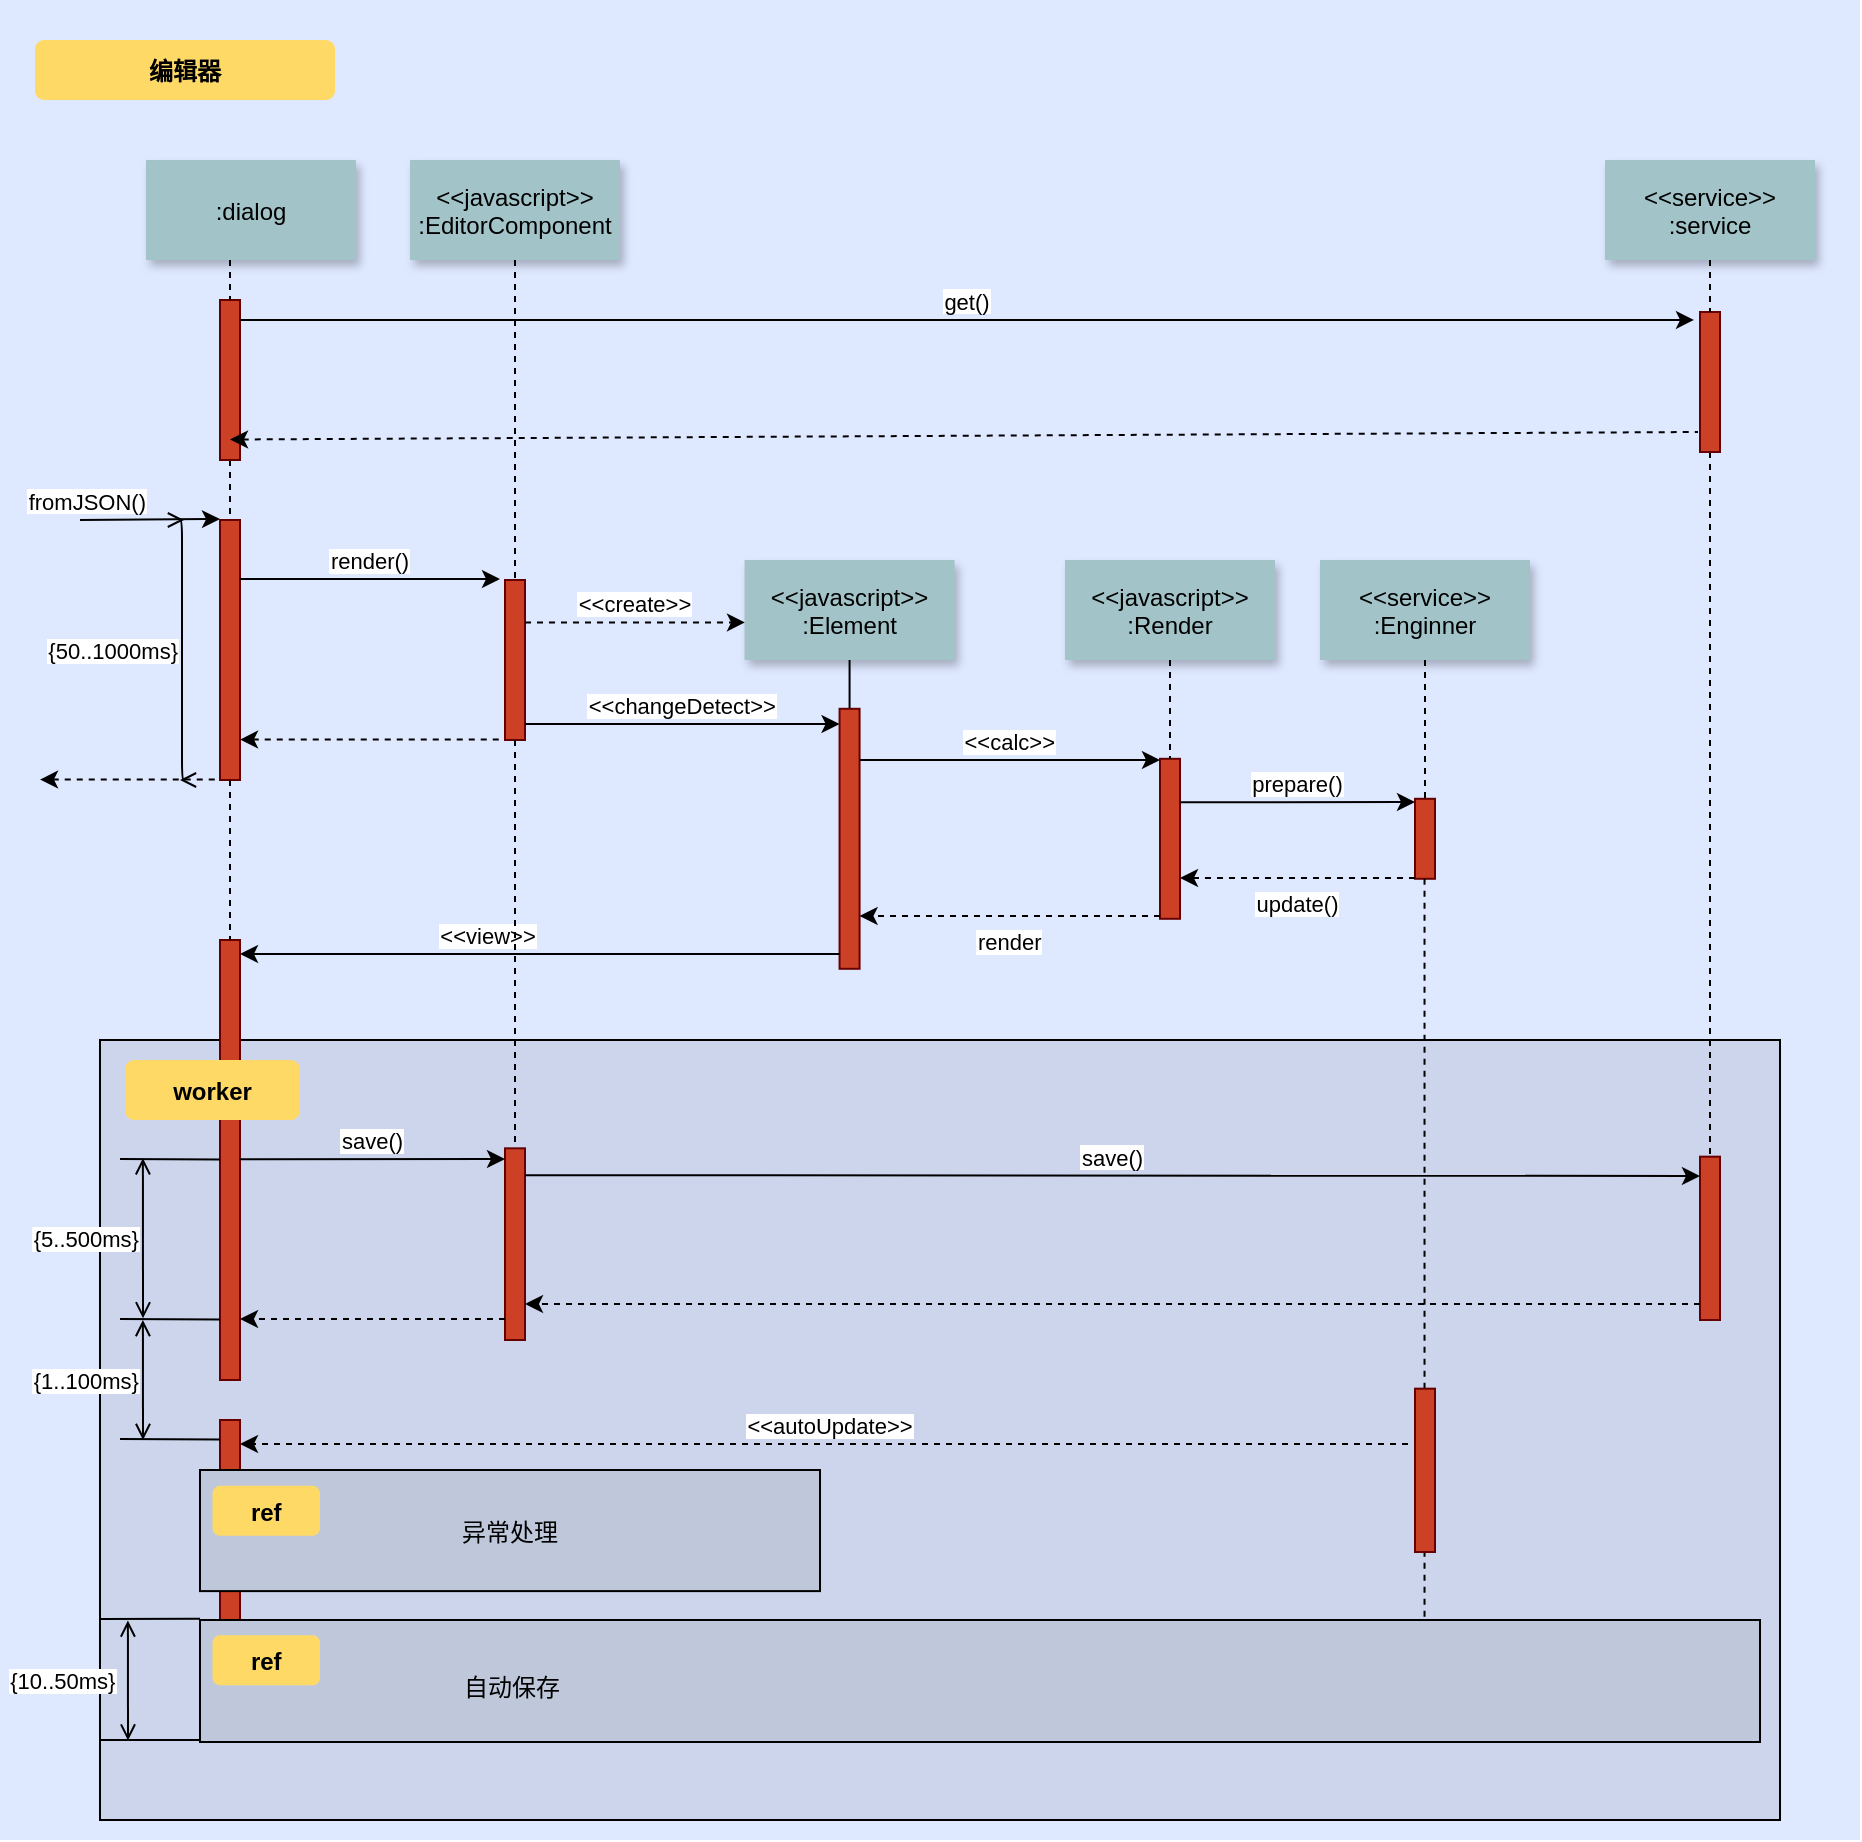 <mxfile version="12.2.2" type="github" pages="1">
  <diagram name="Page-1" id="9361dd3d-8414-5efd-6122-117bd74ce7a7">
    <mxGraphModel dx="1408" dy="1136" grid="1" gridSize="10" guides="1" tooltips="1" connect="1" arrows="1" fold="1" page="0" pageScale="1.5" pageWidth="826" pageHeight="1169" background="#ffffff" math="0" shadow="0">
      <root>
        <mxCell id="0"/>
        <mxCell id="1" parent="0"/>
        <mxCell id="69" value="" style="fillColor=#DEE8FF;strokeColor=none" parent="1" vertex="1">
          <mxGeometry x="90" y="-110" width="930" height="920" as="geometry"/>
        </mxCell>
        <mxCell id="20" value="" style="fillColor=#CCD5EB" parent="1" vertex="1">
          <mxGeometry x="140" y="410" width="840" height="390" as="geometry"/>
        </mxCell>
        <mxCell id="2" value="" style="fillColor=#CC4125;strokeColor=#660000" parent="1" vertex="1">
          <mxGeometry x="200" y="150" width="10" height="130" as="geometry"/>
        </mxCell>
        <mxCell id="3" value="fromJSON()" style="edgeStyle=none;verticalLabelPosition=top;verticalAlign=bottom;labelPosition=left;align=right" parent="1" edge="1">
          <mxGeometry x="110" y="49.5" width="100" height="100" as="geometry">
            <mxPoint x="130" y="150" as="sourcePoint"/>
            <mxPoint x="200" y="149.5" as="targetPoint"/>
          </mxGeometry>
        </mxCell>
        <mxCell id="4" value=":dialog" style="shadow=1;fillColor=#A2C4C9;strokeColor=none" parent="1" vertex="1">
          <mxGeometry x="163" y="-30" width="105" height="50" as="geometry"/>
        </mxCell>
        <mxCell id="6" value="" style="fillColor=#CC4125;strokeColor=#660000" parent="1" vertex="1">
          <mxGeometry x="342.5" y="180" width="10" height="80" as="geometry"/>
        </mxCell>
        <mxCell id="7" value="&lt;&lt;javascript&gt;&gt;&#xa;:EditorComponent" style="shadow=1;fillColor=#A2C4C9;strokeColor=none" parent="1" vertex="1">
          <mxGeometry x="295" y="-30" width="105" height="50" as="geometry"/>
        </mxCell>
        <mxCell id="8" value="" style="edgeStyle=none;endArrow=none;dashed=1" parent="1" source="7" target="6" edge="1">
          <mxGeometry x="272.335" y="165" width="100" height="100" as="geometry">
            <mxPoint x="347.259" y="110" as="sourcePoint"/>
            <mxPoint x="347.576" y="165" as="targetPoint"/>
          </mxGeometry>
        </mxCell>
        <mxCell id="9" value="render()" style="edgeStyle=none;verticalLabelPosition=top;verticalAlign=bottom" parent="1" edge="1">
          <mxGeometry x="220" y="92" width="100" height="100" as="geometry">
            <mxPoint x="210" y="179.5" as="sourcePoint"/>
            <mxPoint x="340" y="179.5" as="targetPoint"/>
          </mxGeometry>
        </mxCell>
        <mxCell id="11" value="" style="edgeStyle=none;verticalLabelPosition=top;verticalAlign=bottom;endArrow=none;startArrow=classic;dashed=1" parent="1" edge="1">
          <mxGeometry x="220" y="172.259" width="100" height="100" as="geometry">
            <mxPoint x="210" y="259.759" as="sourcePoint"/>
            <mxPoint x="340" y="259.759" as="targetPoint"/>
          </mxGeometry>
        </mxCell>
        <mxCell id="12" value="" style="edgeStyle=none;verticalLabelPosition=top;verticalAlign=bottom;labelPosition=left;align=right;endArrow=none;startArrow=classic;dashed=1" parent="1" edge="1">
          <mxGeometry x="110" y="179.759" width="100" height="100" as="geometry">
            <mxPoint x="110" y="279.759" as="sourcePoint"/>
            <mxPoint x="200" y="279.759" as="targetPoint"/>
          </mxGeometry>
        </mxCell>
        <mxCell id="13" value="&lt;&lt;create&gt;&gt;" style="edgeStyle=none;verticalLabelPosition=top;verticalAlign=bottom;dashed=1" parent="1" edge="1">
          <mxGeometry x="385.455" y="113.916" width="100" height="100" as="geometry">
            <mxPoint x="352.5" y="201.206" as="sourcePoint"/>
            <mxPoint x="462.5" y="201.206" as="targetPoint"/>
          </mxGeometry>
        </mxCell>
        <mxCell id="15" value="&lt;&lt;javascript&gt;&gt;&#xa;:Element" style="shadow=1;fillColor=#A2C4C9;strokeColor=none" parent="1" vertex="1">
          <mxGeometry x="462.284" y="170.0" width="105" height="50" as="geometry"/>
        </mxCell>
        <mxCell id="16" value="" style="edgeStyle=none;endArrow=none" parent="1" source="15" target="17" edge="1">
          <mxGeometry x="437.043" y="270" width="100" height="100" as="geometry">
            <mxPoint x="514.543" y="220.0" as="sourcePoint"/>
            <mxPoint x="514.543" y="240.0" as="targetPoint"/>
          </mxGeometry>
        </mxCell>
        <mxCell id="17" value="" style="fillColor=#CC4125;strokeColor=#660000" parent="1" vertex="1">
          <mxGeometry x="509.784" y="244.394" width="10" height="130" as="geometry"/>
        </mxCell>
        <mxCell id="19" value="&lt;&lt;changeDetect&gt;&gt;" style="edgeStyle=elbowEdgeStyle;elbow=vertical;verticalLabelPosition=top;verticalAlign=bottom" parent="1" source="6" target="17" edge="1">
          <mxGeometry x="350" y="290" width="100" height="100" as="geometry">
            <mxPoint x="350" y="390" as="sourcePoint"/>
            <mxPoint x="450" y="290" as="targetPoint"/>
          </mxGeometry>
        </mxCell>
        <mxCell id="21" value="" style="fillColor=#CC4125;strokeColor=#660000" parent="1" vertex="1">
          <mxGeometry x="670" y="269.394" width="10" height="80" as="geometry"/>
        </mxCell>
        <mxCell id="22" value="&lt;&lt;javascript&gt;&gt;&#xa;:Render" style="shadow=1;fillColor=#A2C4C9;strokeColor=none" parent="1" vertex="1">
          <mxGeometry x="622.5" y="170" width="105" height="50" as="geometry"/>
        </mxCell>
        <mxCell id="23" value="" style="edgeStyle=none;endArrow=none;dashed=1" parent="1" source="22" target="21" edge="1">
          <mxGeometry x="614.488" y="175.0" width="100" height="100" as="geometry">
            <mxPoint x="674.653" y="110" as="sourcePoint"/>
            <mxPoint x="674.653" y="260" as="targetPoint"/>
          </mxGeometry>
        </mxCell>
        <mxCell id="24" value="&lt;&lt;service&gt;&gt;&#xa;:Enginner" style="shadow=1;fillColor=#A2C4C9;strokeColor=none" parent="1" vertex="1">
          <mxGeometry x="750" y="170" width="105" height="50" as="geometry"/>
        </mxCell>
        <mxCell id="25" value="" style="edgeStyle=none;endArrow=none;dashed=1" parent="1" source="24" target="26" edge="1">
          <mxGeometry x="727.335" y="165" width="100" height="100" as="geometry">
            <mxPoint x="802.259" y="110" as="sourcePoint"/>
            <mxPoint x="802.576" y="165" as="targetPoint"/>
          </mxGeometry>
        </mxCell>
        <mxCell id="26" value="" style="fillColor=#CC4125;strokeColor=#660000" parent="1" vertex="1">
          <mxGeometry x="797.5" y="289.394" width="10" height="40" as="geometry"/>
        </mxCell>
        <mxCell id="27" value="&lt;&lt;calc&gt;&gt;" style="edgeStyle=elbowEdgeStyle;elbow=vertical;verticalLabelPosition=top;verticalAlign=bottom" parent="1" source="17" target="21" edge="1">
          <mxGeometry x="540" y="270" width="100" height="100" as="geometry">
            <mxPoint x="540" y="370" as="sourcePoint"/>
            <mxPoint x="640" y="270" as="targetPoint"/>
            <Array as="points">
              <mxPoint x="590" y="270"/>
            </Array>
          </mxGeometry>
        </mxCell>
        <mxCell id="28" value="render" style="edgeStyle=elbowEdgeStyle;elbow=vertical;dashed=1;verticalLabelPosition=bottom;verticalAlign=top" parent="1" source="21" target="17" edge="1">
          <mxGeometry x="550" y="280" width="100" height="100" as="geometry">
            <mxPoint x="529.784" y="280" as="sourcePoint"/>
            <mxPoint x="680" y="280" as="targetPoint"/>
            <Array as="points">
              <mxPoint x="593" y="348"/>
            </Array>
          </mxGeometry>
        </mxCell>
        <mxCell id="30" value="&lt;&lt;service&gt;&gt;&#xa;:service" style="shadow=1;fillColor=#A2C4C9;strokeColor=none" parent="1" vertex="1">
          <mxGeometry x="892.5" y="-30" width="105" height="50" as="geometry"/>
        </mxCell>
        <mxCell id="33" value="" style="edgeStyle=elbowEdgeStyle;elbow=horizontal;endArrow=none;dashed=1" parent="1" source="zT7gMQd_jZNj8FoEEtGF-90" target="2" edge="1">
          <mxGeometry x="230.0" y="310" width="100" height="100" as="geometry">
            <mxPoint x="230.0" y="410" as="sourcePoint"/>
            <mxPoint x="330" y="310" as="targetPoint"/>
          </mxGeometry>
        </mxCell>
        <mxCell id="34" value="prepare()" style="edgeStyle=elbowEdgeStyle;elbow=vertical;verticalLabelPosition=top;verticalAlign=bottom" parent="1" edge="1">
          <mxGeometry x="550" y="261.736" width="100" height="100" as="geometry">
            <mxPoint x="680" y="291.13" as="sourcePoint"/>
            <mxPoint x="797.5" y="291.13" as="targetPoint"/>
            <Array as="points"/>
          </mxGeometry>
        </mxCell>
        <mxCell id="35" value="update()" style="edgeStyle=elbowEdgeStyle;elbow=vertical;dashed=1;verticalLabelPosition=bottom;verticalAlign=top" parent="1" edge="1">
          <mxGeometry x="560" y="309.653" width="100" height="100" as="geometry">
            <mxPoint x="797.5" y="329.047" as="sourcePoint"/>
            <mxPoint x="680" y="329.047" as="targetPoint"/>
            <Array as="points"/>
          </mxGeometry>
        </mxCell>
        <mxCell id="42" value="" style="fillColor=#CC4125;strokeColor=#660000" parent="1" vertex="1">
          <mxGeometry x="200" y="360" width="10" height="220" as="geometry"/>
        </mxCell>
        <mxCell id="43" value="             &lt;&lt;view&gt;&gt;                                " style="edgeStyle=elbowEdgeStyle;elbow=vertical;dashed=0;verticalLabelPosition=top;verticalAlign=bottom;align=right" parent="1" source="17" target="42" edge="1">
          <mxGeometry x="190" y="329.759" width="100" height="100" as="geometry">
            <mxPoint x="500" y="310" as="sourcePoint"/>
            <mxPoint x="220" y="370" as="targetPoint"/>
            <Array as="points"/>
          </mxGeometry>
        </mxCell>
        <mxCell id="44" value="" style="edgeStyle=none;dashed=1;endArrow=none" parent="1" source="2" target="42" edge="1">
          <mxGeometry x="50" y="300" width="100" height="100" as="geometry">
            <mxPoint x="50" y="400" as="sourcePoint"/>
            <mxPoint x="150" y="300" as="targetPoint"/>
          </mxGeometry>
        </mxCell>
        <mxCell id="47" value="{50..1000ms}" style="edgeStyle=elbowEdgeStyle;elbow=horizontal;startArrow=open;endArrow=open;labelPosition=left;align=right" parent="1" edge="1">
          <mxGeometry x="62.206" y="165" width="100" height="100" as="geometry">
            <mxPoint x="182" y="150" as="sourcePoint"/>
            <mxPoint x="180" y="280" as="targetPoint"/>
          </mxGeometry>
        </mxCell>
        <mxCell id="48" value="" style="fillColor=#CC4125;strokeColor=#660000" parent="1" vertex="1">
          <mxGeometry x="342.5" y="464.167" width="10" height="95.833" as="geometry"/>
        </mxCell>
        <mxCell id="49" value="" style="fillColor=#CC4125;strokeColor=#660000" parent="1" vertex="1">
          <mxGeometry x="940" y="468.333" width="10" height="81.667" as="geometry"/>
        </mxCell>
        <mxCell id="50" value="" style="edgeStyle=none;endArrow=none;dashed=1" parent="1" source="zT7gMQd_jZNj8FoEEtGF-92" target="49" edge="1">
          <mxGeometry x="896.571" y="205" width="100" height="100" as="geometry">
            <mxPoint x="971.736" y="150" as="sourcePoint"/>
            <mxPoint x="971.736" y="329.394" as="targetPoint"/>
          </mxGeometry>
        </mxCell>
        <mxCell id="51" value="save()" style="edgeStyle=elbowEdgeStyle;elbow=vertical;verticalLabelPosition=top;verticalAlign=bottom" parent="1" edge="1">
          <mxGeometry x="212.5" y="469.583" width="100" height="100" as="geometry">
            <mxPoint x="210" y="469.583" as="sourcePoint"/>
            <mxPoint x="342.5" y="469.583" as="targetPoint"/>
            <Array as="points"/>
          </mxGeometry>
        </mxCell>
        <mxCell id="52" value="" style="edgeStyle=none;endArrow=none;dashed=1" parent="1" source="6" target="48" edge="1">
          <mxGeometry x="376.571" y="339.697" width="100" height="100" as="geometry">
            <mxPoint x="451.736" y="284.697" as="sourcePoint"/>
            <mxPoint x="451.736" y="464.091" as="targetPoint"/>
          </mxGeometry>
        </mxCell>
        <mxCell id="66" value="" style="fillColor=#CC4125;strokeColor=#660000" parent="1" vertex="1">
          <mxGeometry x="200" y="600" width="10" height="130" as="geometry"/>
        </mxCell>
        <mxCell id="67" value="" style="edgeStyle=elbowEdgeStyle;elbow=vertical;dashed=1;verticalLabelPosition=bottom;verticalAlign=top" parent="1" edge="1">
          <mxGeometry x="507.5" y="664.342" width="100" height="100" as="geometry">
            <mxPoint x="342.5" y="549.5" as="sourcePoint"/>
            <mxPoint x="210" y="549.5" as="targetPoint"/>
            <Array as="points"/>
          </mxGeometry>
        </mxCell>
        <mxCell id="68" value="&lt;&lt;autoUpdate&gt;&gt;" style="edgeStyle=elbowEdgeStyle;elbow=vertical;dashed=1;verticalLabelPosition=bottom;verticalAlign=bottom;" parent="1" target="66" edge="1">
          <mxGeometry x="540" y="559.078" width="100" height="100" as="geometry">
            <mxPoint x="800" y="612" as="sourcePoint"/>
            <mxPoint x="362.5" y="551.736" as="targetPoint"/>
            <Array as="points"/>
          </mxGeometry>
        </mxCell>
        <mxCell id="71" value="编辑器" style="rounded=1;fontStyle=1;fillColor=#FFD966;strokeColor=none" parent="1" vertex="1">
          <mxGeometry x="107.5" y="-90" width="150" height="30" as="geometry"/>
        </mxCell>
        <mxCell id="72" value="worker" style="rounded=1;fontStyle=1;fillColor=#FFD966;strokeColor=none" parent="1" vertex="1">
          <mxGeometry x="152.5" y="420" width="87.5" height="30" as="geometry"/>
        </mxCell>
        <mxCell id="74" value="异常处理" style="fillColor=#BFC8DB" parent="1" vertex="1">
          <mxGeometry x="190" y="625" width="310" height="60.556" as="geometry"/>
        </mxCell>
        <mxCell id="75" value="ref" style="rounded=1;fontStyle=1;fillColor=#FFD966;strokeColor=none" parent="1" vertex="1">
          <mxGeometry x="196.25" y="632.894" width="53.75" height="25" as="geometry"/>
        </mxCell>
        <mxCell id="76" value="" style="align=left;fillColor=#BFC8DB" parent="1" vertex="1">
          <mxGeometry x="190" y="700" width="780" height="61" as="geometry"/>
        </mxCell>
        <mxCell id="77" value="ref" style="rounded=1;fontStyle=1;fillColor=#FFD966;strokeColor=none" parent="1" vertex="1">
          <mxGeometry x="196.25" y="707.616" width="53.75" height="25" as="geometry"/>
        </mxCell>
        <mxCell id="78" value="自动保存" style="text;align=left" parent="1" vertex="1">
          <mxGeometry x="320" y="720" width="300" height="26" as="geometry"/>
        </mxCell>
        <mxCell id="82" value="" style="edgeStyle=elbowEdgeStyle;elbow=vertical;endArrow=none" parent="1" edge="1">
          <mxGeometry x="60.0" y="419.711" width="100" height="100" as="geometry">
            <mxPoint x="200" y="469.711" as="sourcePoint"/>
            <mxPoint x="150.0" y="469.711" as="targetPoint"/>
          </mxGeometry>
        </mxCell>
        <mxCell id="83" value="" style="edgeStyle=elbowEdgeStyle;elbow=vertical;endArrow=none" parent="1" edge="1">
          <mxGeometry x="60" y="499.711" width="100" height="100" as="geometry">
            <mxPoint x="200.0" y="549.711" as="sourcePoint"/>
            <mxPoint x="150" y="549.711" as="targetPoint"/>
          </mxGeometry>
        </mxCell>
        <mxCell id="84" value="" style="edgeStyle=elbowEdgeStyle;elbow=vertical;endArrow=none" parent="1" edge="1">
          <mxGeometry x="60.0" y="559.711" width="100" height="100" as="geometry">
            <mxPoint x="200" y="609.711" as="sourcePoint"/>
            <mxPoint x="150.0" y="609.711" as="targetPoint"/>
          </mxGeometry>
        </mxCell>
        <mxCell id="85" value="" style="edgeStyle=elbowEdgeStyle;elbow=vertical;endArrow=none" parent="1" edge="1">
          <mxGeometry x="50.0" y="649.433" width="100" height="100" as="geometry">
            <mxPoint x="190.0" y="699.433" as="sourcePoint"/>
            <mxPoint x="140" y="699.433" as="targetPoint"/>
          </mxGeometry>
        </mxCell>
        <mxCell id="86" value="" style="edgeStyle=elbowEdgeStyle;elbow=vertical;endArrow=none" parent="1" edge="1">
          <mxGeometry x="50.0" y="709.988" width="100" height="100" as="geometry">
            <mxPoint x="190.0" y="759.988" as="sourcePoint"/>
            <mxPoint x="140.0" y="759.988" as="targetPoint"/>
          </mxGeometry>
        </mxCell>
        <mxCell id="87" value="{5..500ms}" style="edgeStyle=elbowEdgeStyle;elbow=horizontal;startArrow=open;endArrow=open;labelPosition=left;align=right" parent="1" edge="1">
          <mxGeometry x="41.447" y="479.167" width="100" height="100" as="geometry">
            <mxPoint x="161.447" y="469.167" as="sourcePoint"/>
            <mxPoint x="161.447" y="549.167" as="targetPoint"/>
          </mxGeometry>
        </mxCell>
        <mxCell id="88" value="{1..100ms}" style="edgeStyle=elbowEdgeStyle;elbow=horizontal;startArrow=open;endArrow=open;labelPosition=left;align=right" parent="1" edge="1">
          <mxGeometry x="42.894" y="560" width="100" height="100" as="geometry">
            <mxPoint x="161.447" y="550" as="sourcePoint"/>
            <mxPoint x="161.447" y="610" as="targetPoint"/>
          </mxGeometry>
        </mxCell>
        <mxCell id="89" value="{10..50ms}" style="edgeStyle=elbowEdgeStyle;elbow=horizontal;startArrow=open;endArrow=open;labelPosition=left;align=right" parent="1" edge="1">
          <mxGeometry width="100" height="100" as="geometry">
            <mxPoint x="153.947" y="700.278" as="sourcePoint"/>
            <mxPoint x="153.947" y="760.278" as="targetPoint"/>
            <mxPoint x="-4.236" y="-0.278" as="offset"/>
          </mxGeometry>
        </mxCell>
        <mxCell id="zT7gMQd_jZNj8FoEEtGF-90" value="" style="fillColor=#CC4125;strokeColor=#660000" vertex="1" parent="1">
          <mxGeometry x="200" y="40" width="10" height="80" as="geometry"/>
        </mxCell>
        <mxCell id="zT7gMQd_jZNj8FoEEtGF-91" value="" style="edgeStyle=elbowEdgeStyle;elbow=horizontal;endArrow=none;dashed=1" edge="1" parent="1" source="4" target="zT7gMQd_jZNj8FoEEtGF-90">
          <mxGeometry x="230.0" y="310" width="100" height="100" as="geometry">
            <mxPoint x="205" y="20" as="sourcePoint"/>
            <mxPoint x="205" y="150" as="targetPoint"/>
          </mxGeometry>
        </mxCell>
        <mxCell id="zT7gMQd_jZNj8FoEEtGF-92" value="" style="fillColor=#CC4125;strokeColor=#660000" vertex="1" parent="1">
          <mxGeometry x="940" y="46" width="10" height="70" as="geometry"/>
        </mxCell>
        <mxCell id="zT7gMQd_jZNj8FoEEtGF-93" value="" style="edgeStyle=none;endArrow=none;dashed=1" edge="1" parent="1" source="30" target="zT7gMQd_jZNj8FoEEtGF-92">
          <mxGeometry x="896.571" y="205" width="100" height="100" as="geometry">
            <mxPoint x="945" y="10" as="sourcePoint"/>
            <mxPoint x="945" y="468.333" as="targetPoint"/>
          </mxGeometry>
        </mxCell>
        <mxCell id="zT7gMQd_jZNj8FoEEtGF-94" value="get()" style="edgeStyle=none;verticalLabelPosition=top;verticalAlign=bottom;entryX=-0.3;entryY=0.057;entryDx=0;entryDy=0;entryPerimeter=0;" edge="1" parent="1" target="zT7gMQd_jZNj8FoEEtGF-92">
          <mxGeometry x="220" y="-37.5" width="100" height="100" as="geometry">
            <mxPoint x="210" y="50" as="sourcePoint"/>
            <mxPoint x="340" y="50" as="targetPoint"/>
          </mxGeometry>
        </mxCell>
        <mxCell id="zT7gMQd_jZNj8FoEEtGF-96" value="" style="edgeStyle=none;verticalLabelPosition=top;verticalAlign=bottom;endArrow=none;startArrow=classic;dashed=1;" edge="1" parent="1">
          <mxGeometry x="215" y="22.259" width="100" height="100" as="geometry">
            <mxPoint x="205" y="109.759" as="sourcePoint"/>
            <mxPoint x="939" y="106" as="targetPoint"/>
          </mxGeometry>
        </mxCell>
        <mxCell id="38" value="" style="edgeStyle=elbowEdgeStyle;elbow=horizontal;endArrow=none;dashed=1" parent="1" edge="1" target="76">
          <mxGeometry x="932.259" y="240" width="100" height="100" as="geometry">
            <mxPoint x="802.259" y="329.394" as="sourcePoint"/>
            <mxPoint x="802" y="370" as="targetPoint"/>
            <Array as="points">
              <mxPoint x="802.259" y="350"/>
            </Array>
          </mxGeometry>
        </mxCell>
        <mxCell id="zT7gMQd_jZNj8FoEEtGF-89" value="" style="fillColor=#CC4125;strokeColor=#660000" vertex="1" parent="1">
          <mxGeometry x="797.5" y="584.333" width="10" height="81.667" as="geometry"/>
        </mxCell>
        <mxCell id="53" value="save()" style="edgeStyle=elbowEdgeStyle;elbow=vertical;verticalLabelPosition=top;verticalAlign=bottom" parent="1" edge="1">
          <mxGeometry x="530" y="436.806" width="100" height="100" as="geometry">
            <mxPoint x="352.5" y="477.569" as="sourcePoint"/>
            <mxPoint x="940" y="478" as="targetPoint"/>
            <Array as="points"/>
          </mxGeometry>
        </mxCell>
        <mxCell id="54" value="" style="edgeStyle=elbowEdgeStyle;elbow=vertical;dashed=1;verticalLabelPosition=bottom;verticalAlign=top" parent="1" edge="1">
          <mxGeometry x="530" y="549.078" width="100" height="100" as="geometry">
            <mxPoint x="940" y="542" as="sourcePoint"/>
            <mxPoint x="352.5" y="541.736" as="targetPoint"/>
            <Array as="points"/>
          </mxGeometry>
        </mxCell>
      </root>
    </mxGraphModel>
  </diagram>
</mxfile>
